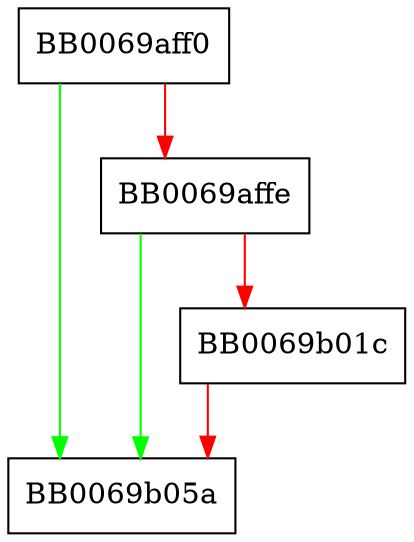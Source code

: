 digraph aes_128_ocb_newctx {
  node [shape="box"];
  graph [splines=ortho];
  BB0069aff0 -> BB0069b05a [color="green"];
  BB0069aff0 -> BB0069affe [color="red"];
  BB0069affe -> BB0069b05a [color="green"];
  BB0069affe -> BB0069b01c [color="red"];
  BB0069b01c -> BB0069b05a [color="red"];
}